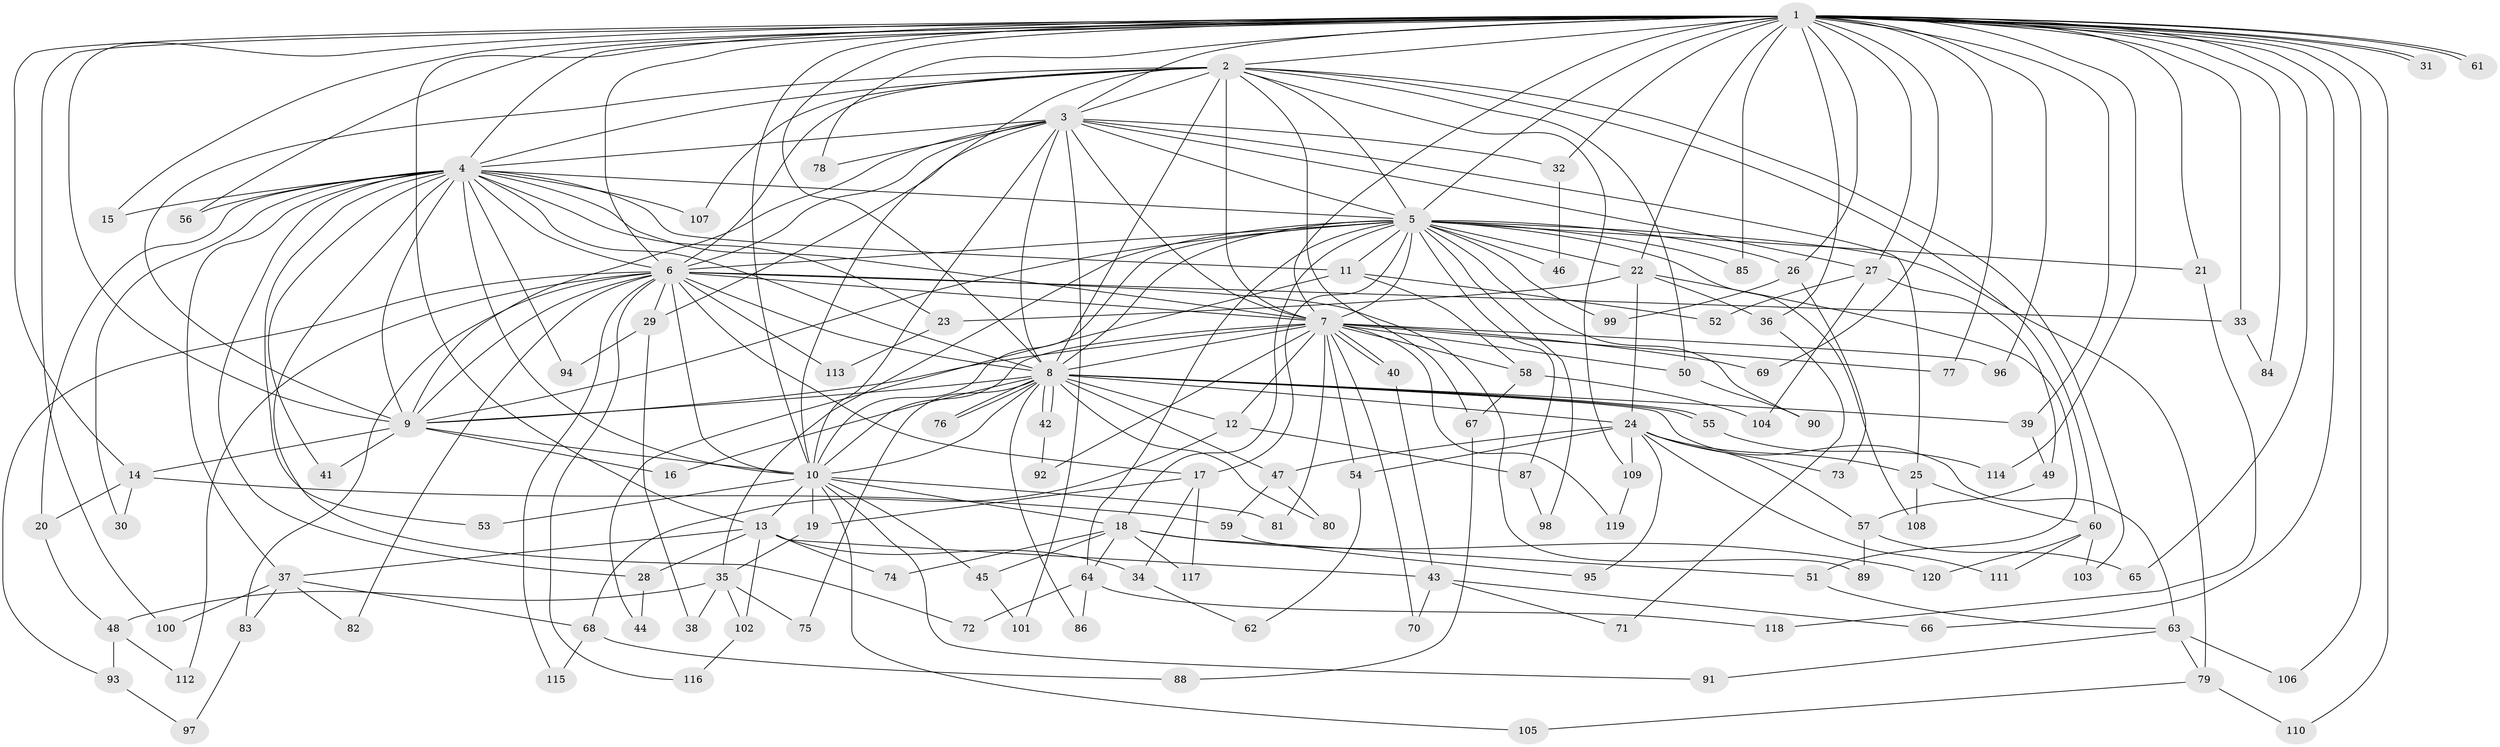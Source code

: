 // coarse degree distribution, {34: 0.011235955056179775, 12: 0.011235955056179775, 13: 0.011235955056179775, 18: 0.011235955056179775, 26: 0.011235955056179775, 25: 0.011235955056179775, 20: 0.011235955056179775, 22: 0.011235955056179775, 10: 0.02247191011235955, 4: 0.1348314606741573, 8: 0.02247191011235955, 5: 0.0449438202247191, 2: 0.43820224719101125, 6: 0.0449438202247191, 3: 0.19101123595505617, 7: 0.011235955056179775}
// Generated by graph-tools (version 1.1) at 2025/23/03/03/25 07:23:46]
// undirected, 120 vertices, 265 edges
graph export_dot {
graph [start="1"]
  node [color=gray90,style=filled];
  1;
  2;
  3;
  4;
  5;
  6;
  7;
  8;
  9;
  10;
  11;
  12;
  13;
  14;
  15;
  16;
  17;
  18;
  19;
  20;
  21;
  22;
  23;
  24;
  25;
  26;
  27;
  28;
  29;
  30;
  31;
  32;
  33;
  34;
  35;
  36;
  37;
  38;
  39;
  40;
  41;
  42;
  43;
  44;
  45;
  46;
  47;
  48;
  49;
  50;
  51;
  52;
  53;
  54;
  55;
  56;
  57;
  58;
  59;
  60;
  61;
  62;
  63;
  64;
  65;
  66;
  67;
  68;
  69;
  70;
  71;
  72;
  73;
  74;
  75;
  76;
  77;
  78;
  79;
  80;
  81;
  82;
  83;
  84;
  85;
  86;
  87;
  88;
  89;
  90;
  91;
  92;
  93;
  94;
  95;
  96;
  97;
  98;
  99;
  100;
  101;
  102;
  103;
  104;
  105;
  106;
  107;
  108;
  109;
  110;
  111;
  112;
  113;
  114;
  115;
  116;
  117;
  118;
  119;
  120;
  1 -- 2;
  1 -- 3;
  1 -- 4;
  1 -- 5;
  1 -- 6;
  1 -- 7;
  1 -- 8;
  1 -- 9;
  1 -- 10;
  1 -- 13;
  1 -- 14;
  1 -- 15;
  1 -- 21;
  1 -- 22;
  1 -- 26;
  1 -- 27;
  1 -- 31;
  1 -- 31;
  1 -- 32;
  1 -- 33;
  1 -- 36;
  1 -- 39;
  1 -- 56;
  1 -- 61;
  1 -- 61;
  1 -- 65;
  1 -- 66;
  1 -- 69;
  1 -- 77;
  1 -- 78;
  1 -- 84;
  1 -- 85;
  1 -- 96;
  1 -- 100;
  1 -- 106;
  1 -- 110;
  1 -- 114;
  2 -- 3;
  2 -- 4;
  2 -- 5;
  2 -- 6;
  2 -- 7;
  2 -- 8;
  2 -- 9;
  2 -- 10;
  2 -- 50;
  2 -- 60;
  2 -- 67;
  2 -- 103;
  2 -- 107;
  2 -- 109;
  3 -- 4;
  3 -- 5;
  3 -- 6;
  3 -- 7;
  3 -- 8;
  3 -- 9;
  3 -- 10;
  3 -- 25;
  3 -- 27;
  3 -- 29;
  3 -- 32;
  3 -- 78;
  3 -- 101;
  4 -- 5;
  4 -- 6;
  4 -- 7;
  4 -- 8;
  4 -- 9;
  4 -- 10;
  4 -- 11;
  4 -- 15;
  4 -- 20;
  4 -- 23;
  4 -- 28;
  4 -- 30;
  4 -- 37;
  4 -- 41;
  4 -- 53;
  4 -- 56;
  4 -- 72;
  4 -- 94;
  4 -- 107;
  5 -- 6;
  5 -- 7;
  5 -- 8;
  5 -- 9;
  5 -- 10;
  5 -- 11;
  5 -- 17;
  5 -- 18;
  5 -- 21;
  5 -- 22;
  5 -- 26;
  5 -- 35;
  5 -- 46;
  5 -- 64;
  5 -- 79;
  5 -- 85;
  5 -- 87;
  5 -- 90;
  5 -- 98;
  5 -- 99;
  5 -- 108;
  6 -- 7;
  6 -- 8;
  6 -- 9;
  6 -- 10;
  6 -- 17;
  6 -- 29;
  6 -- 33;
  6 -- 82;
  6 -- 83;
  6 -- 89;
  6 -- 93;
  6 -- 112;
  6 -- 113;
  6 -- 115;
  6 -- 116;
  7 -- 8;
  7 -- 9;
  7 -- 10;
  7 -- 12;
  7 -- 40;
  7 -- 40;
  7 -- 50;
  7 -- 54;
  7 -- 58;
  7 -- 69;
  7 -- 70;
  7 -- 77;
  7 -- 81;
  7 -- 92;
  7 -- 96;
  7 -- 119;
  8 -- 9;
  8 -- 10;
  8 -- 12;
  8 -- 16;
  8 -- 24;
  8 -- 39;
  8 -- 42;
  8 -- 42;
  8 -- 47;
  8 -- 55;
  8 -- 55;
  8 -- 63;
  8 -- 75;
  8 -- 76;
  8 -- 76;
  8 -- 80;
  8 -- 86;
  9 -- 10;
  9 -- 14;
  9 -- 16;
  9 -- 41;
  10 -- 13;
  10 -- 18;
  10 -- 19;
  10 -- 45;
  10 -- 53;
  10 -- 81;
  10 -- 91;
  10 -- 105;
  11 -- 44;
  11 -- 52;
  11 -- 58;
  12 -- 68;
  12 -- 87;
  13 -- 28;
  13 -- 34;
  13 -- 37;
  13 -- 43;
  13 -- 74;
  13 -- 102;
  14 -- 20;
  14 -- 30;
  14 -- 59;
  17 -- 19;
  17 -- 34;
  17 -- 117;
  18 -- 45;
  18 -- 51;
  18 -- 64;
  18 -- 74;
  18 -- 117;
  18 -- 120;
  19 -- 35;
  20 -- 48;
  21 -- 118;
  22 -- 23;
  22 -- 24;
  22 -- 36;
  22 -- 51;
  23 -- 113;
  24 -- 25;
  24 -- 47;
  24 -- 54;
  24 -- 57;
  24 -- 73;
  24 -- 95;
  24 -- 109;
  24 -- 111;
  25 -- 60;
  25 -- 108;
  26 -- 73;
  26 -- 99;
  27 -- 49;
  27 -- 52;
  27 -- 104;
  28 -- 44;
  29 -- 38;
  29 -- 94;
  32 -- 46;
  33 -- 84;
  34 -- 62;
  35 -- 38;
  35 -- 48;
  35 -- 75;
  35 -- 102;
  36 -- 71;
  37 -- 68;
  37 -- 82;
  37 -- 83;
  37 -- 100;
  39 -- 49;
  40 -- 43;
  42 -- 92;
  43 -- 66;
  43 -- 70;
  43 -- 71;
  45 -- 101;
  47 -- 59;
  47 -- 80;
  48 -- 93;
  48 -- 112;
  49 -- 57;
  50 -- 90;
  51 -- 63;
  54 -- 62;
  55 -- 114;
  57 -- 65;
  57 -- 89;
  58 -- 67;
  58 -- 104;
  59 -- 95;
  60 -- 103;
  60 -- 111;
  60 -- 120;
  63 -- 79;
  63 -- 91;
  63 -- 106;
  64 -- 72;
  64 -- 86;
  64 -- 118;
  67 -- 88;
  68 -- 88;
  68 -- 115;
  79 -- 105;
  79 -- 110;
  83 -- 97;
  87 -- 98;
  93 -- 97;
  102 -- 116;
  109 -- 119;
}
